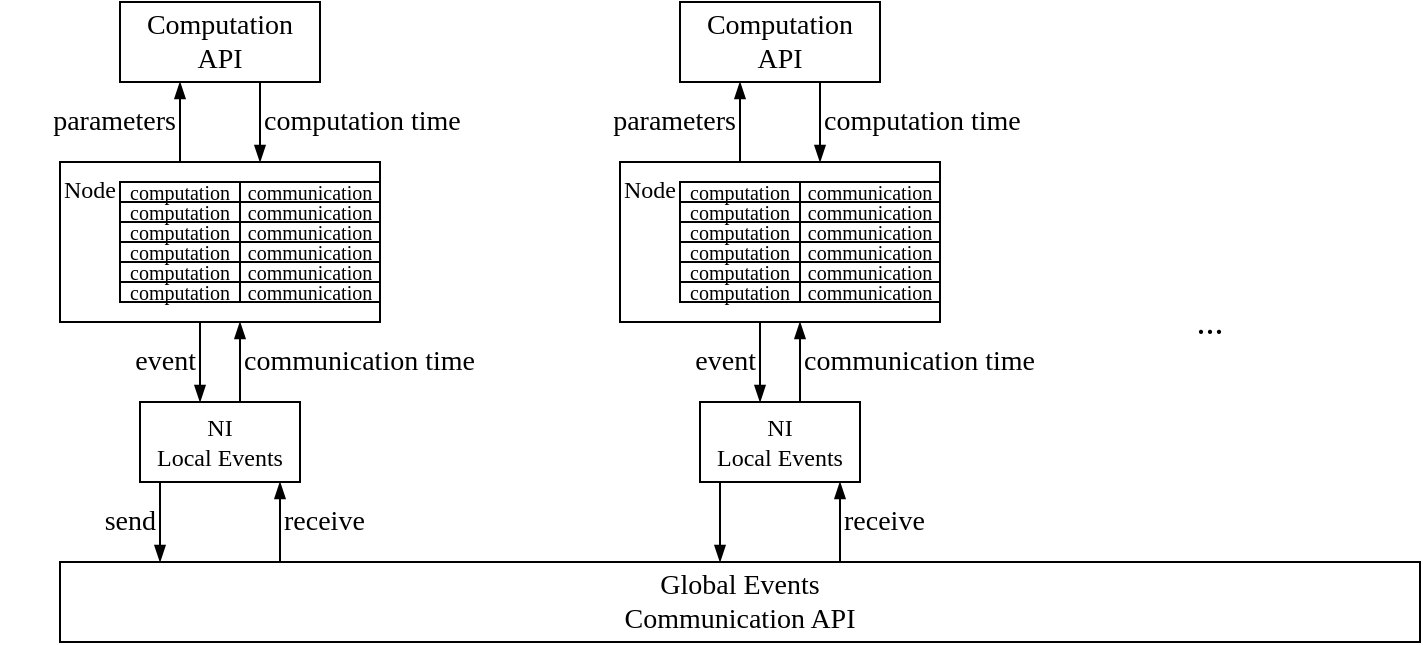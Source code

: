 <mxfile>
    <diagram id="xRf6SAPZhwbW-4TqMHHV" name="Page-1">
        <mxGraphModel dx="754" dy="411" grid="1" gridSize="10" guides="1" tooltips="1" connect="1" arrows="1" fold="1" page="1" pageScale="1" pageWidth="850" pageHeight="1100" background="#ffffff" math="0" shadow="0">
            <root>
                <mxCell id="0"/>
                <mxCell id="1" parent="0"/>
                <mxCell id="2" value="&lt;font style=&quot;font-size: 12px;&quot; face=&quot;Times New Roman&quot; color=&quot;#000000&quot;&gt;Node&lt;/font&gt;" style="rounded=0;whiteSpace=wrap;html=1;strokeColor=#000000;fillColor=none;align=left;verticalAlign=top;" vertex="1" parent="1">
                    <mxGeometry x="80" y="160" width="160" height="80" as="geometry"/>
                </mxCell>
                <mxCell id="4" value="" style="endArrow=blockThin;html=1;fontFamily=Times New Roman;fontSize=14;fontColor=#000000;strokeColor=#000000;endFill=1;" edge="1" parent="1">
                    <mxGeometry width="50" height="50" relative="1" as="geometry">
                        <mxPoint x="140" y="160" as="sourcePoint"/>
                        <mxPoint x="140" y="120" as="targetPoint"/>
                    </mxGeometry>
                </mxCell>
                <mxCell id="6" value="&lt;font style=&quot;font-size: 14px;&quot; face=&quot;Times New Roman&quot; color=&quot;#000000&quot;&gt;Computation API&lt;/font&gt;" style="rounded=0;whiteSpace=wrap;html=1;strokeColor=#000000;fillColor=none;" vertex="1" parent="1">
                    <mxGeometry x="110" y="80" width="100" height="40" as="geometry"/>
                </mxCell>
                <mxCell id="7" value="parameters" style="text;html=1;strokeColor=none;fillColor=none;align=right;verticalAlign=middle;whiteSpace=wrap;rounded=0;fontFamily=Times New Roman;fontSize=14;fontColor=#000000;" vertex="1" parent="1">
                    <mxGeometry x="60" y="130" width="80" height="20" as="geometry"/>
                </mxCell>
                <mxCell id="8" value="computation time" style="text;html=1;strokeColor=none;fillColor=none;align=left;verticalAlign=middle;whiteSpace=wrap;rounded=0;fontFamily=Times New Roman;fontSize=14;fontColor=#000000;" vertex="1" parent="1">
                    <mxGeometry x="180" y="130" width="110" height="20" as="geometry"/>
                </mxCell>
                <mxCell id="9" value="" style="endArrow=blockThin;html=1;fontFamily=Times New Roman;fontSize=14;fontColor=#000000;strokeColor=#000000;endFill=1;" edge="1" parent="1">
                    <mxGeometry width="50" height="50" relative="1" as="geometry">
                        <mxPoint x="180" y="120" as="sourcePoint"/>
                        <mxPoint x="180" y="160" as="targetPoint"/>
                    </mxGeometry>
                </mxCell>
                <mxCell id="10" value="" style="endArrow=blockThin;html=1;fontFamily=Times New Roman;fontSize=14;fontColor=#000000;strokeColor=#000000;endFill=1;" edge="1" parent="1">
                    <mxGeometry width="50" height="50" relative="1" as="geometry">
                        <mxPoint x="130" y="320" as="sourcePoint"/>
                        <mxPoint x="130" y="360" as="targetPoint"/>
                    </mxGeometry>
                </mxCell>
                <mxCell id="11" value="send" style="text;html=1;strokeColor=none;fillColor=none;align=right;verticalAlign=middle;whiteSpace=wrap;rounded=0;fontFamily=Times New Roman;fontSize=14;fontColor=#000000;" vertex="1" parent="1">
                    <mxGeometry x="50" y="330" width="80" height="20" as="geometry"/>
                </mxCell>
                <mxCell id="12" value="" style="endArrow=blockThin;html=1;fontFamily=Times New Roman;fontSize=14;fontColor=#000000;strokeColor=#000000;endFill=1;" edge="1" parent="1">
                    <mxGeometry width="50" height="50" relative="1" as="geometry">
                        <mxPoint x="190" y="360" as="sourcePoint"/>
                        <mxPoint x="190" y="320" as="targetPoint"/>
                    </mxGeometry>
                </mxCell>
                <mxCell id="13" value="receive" style="text;html=1;strokeColor=none;fillColor=none;align=left;verticalAlign=middle;whiteSpace=wrap;rounded=0;fontFamily=Times New Roman;fontSize=14;fontColor=#000000;" vertex="1" parent="1">
                    <mxGeometry x="190" y="330" width="110" height="20" as="geometry"/>
                </mxCell>
                <mxCell id="14" value="&lt;font style=&quot;font-size: 14px;&quot; face=&quot;Times New Roman&quot; color=&quot;#000000&quot;&gt;Global Events&lt;br&gt;Communication API&lt;/font&gt;" style="rounded=0;whiteSpace=wrap;html=1;strokeColor=#000000;fillColor=none;" vertex="1" parent="1">
                    <mxGeometry x="80" y="360" width="680" height="40" as="geometry"/>
                </mxCell>
                <mxCell id="20" value="" style="group" vertex="1" connectable="0" parent="1">
                    <mxGeometry x="110" y="170" width="130" height="10" as="geometry"/>
                </mxCell>
                <mxCell id="15" value="computation" style="rounded=0;whiteSpace=wrap;html=1;strokeColor=#000000;fontFamily=Times New Roman;fontSize=10;fontColor=#000000;fillColor=none;" vertex="1" parent="20">
                    <mxGeometry width="60" height="10" as="geometry"/>
                </mxCell>
                <mxCell id="16" value="&lt;font style=&quot;font-size: 10px;&quot;&gt;communication&lt;/font&gt;" style="rounded=0;whiteSpace=wrap;html=1;strokeColor=#000000;fontFamily=Times New Roman;fontSize=12;fontColor=#000000;fillColor=none;verticalAlign=middle;" vertex="1" parent="20">
                    <mxGeometry x="60" width="70" height="10" as="geometry"/>
                </mxCell>
                <mxCell id="21" value="" style="group" vertex="1" connectable="0" parent="1">
                    <mxGeometry x="110" y="180" width="130" height="10" as="geometry"/>
                </mxCell>
                <mxCell id="22" value="computation" style="rounded=0;whiteSpace=wrap;html=1;strokeColor=#000000;fontFamily=Times New Roman;fontSize=10;fontColor=#000000;fillColor=none;" vertex="1" parent="21">
                    <mxGeometry width="60" height="10" as="geometry"/>
                </mxCell>
                <mxCell id="23" value="&lt;font style=&quot;font-size: 10px;&quot;&gt;communication&lt;/font&gt;" style="rounded=0;whiteSpace=wrap;html=1;strokeColor=#000000;fontFamily=Times New Roman;fontSize=12;fontColor=#000000;fillColor=none;verticalAlign=middle;" vertex="1" parent="21">
                    <mxGeometry x="60" width="70" height="10" as="geometry"/>
                </mxCell>
                <mxCell id="24" value="" style="group" vertex="1" connectable="0" parent="1">
                    <mxGeometry x="110" y="190" width="130" height="10" as="geometry"/>
                </mxCell>
                <mxCell id="25" value="computation" style="rounded=0;whiteSpace=wrap;html=1;strokeColor=#000000;fontFamily=Times New Roman;fontSize=10;fontColor=#000000;fillColor=none;" vertex="1" parent="24">
                    <mxGeometry width="60" height="10" as="geometry"/>
                </mxCell>
                <mxCell id="26" value="&lt;font style=&quot;font-size: 10px;&quot;&gt;communication&lt;/font&gt;" style="rounded=0;whiteSpace=wrap;html=1;strokeColor=#000000;fontFamily=Times New Roman;fontSize=12;fontColor=#000000;fillColor=none;verticalAlign=middle;" vertex="1" parent="24">
                    <mxGeometry x="60" width="70" height="10" as="geometry"/>
                </mxCell>
                <mxCell id="27" value="" style="group" vertex="1" connectable="0" parent="1">
                    <mxGeometry x="110" y="200" width="130" height="10" as="geometry"/>
                </mxCell>
                <mxCell id="28" value="computation" style="rounded=0;whiteSpace=wrap;html=1;strokeColor=#000000;fontFamily=Times New Roman;fontSize=10;fontColor=#000000;fillColor=none;" vertex="1" parent="27">
                    <mxGeometry width="60" height="10" as="geometry"/>
                </mxCell>
                <mxCell id="29" value="&lt;font style=&quot;font-size: 10px;&quot;&gt;communication&lt;/font&gt;" style="rounded=0;whiteSpace=wrap;html=1;strokeColor=#000000;fontFamily=Times New Roman;fontSize=12;fontColor=#000000;fillColor=none;verticalAlign=middle;" vertex="1" parent="27">
                    <mxGeometry x="60" width="70" height="10" as="geometry"/>
                </mxCell>
                <mxCell id="30" value="" style="group" vertex="1" connectable="0" parent="1">
                    <mxGeometry x="110" y="210" width="130" height="10" as="geometry"/>
                </mxCell>
                <mxCell id="31" value="computation" style="rounded=0;whiteSpace=wrap;html=1;strokeColor=#000000;fontFamily=Times New Roman;fontSize=10;fontColor=#000000;fillColor=none;" vertex="1" parent="30">
                    <mxGeometry width="60" height="10" as="geometry"/>
                </mxCell>
                <mxCell id="32" value="&lt;font style=&quot;font-size: 10px;&quot;&gt;communication&lt;/font&gt;" style="rounded=0;whiteSpace=wrap;html=1;strokeColor=#000000;fontFamily=Times New Roman;fontSize=12;fontColor=#000000;fillColor=none;verticalAlign=middle;" vertex="1" parent="30">
                    <mxGeometry x="60" width="70" height="10" as="geometry"/>
                </mxCell>
                <mxCell id="33" value="" style="group" vertex="1" connectable="0" parent="1">
                    <mxGeometry x="110" y="220" width="130" height="10" as="geometry"/>
                </mxCell>
                <mxCell id="34" value="computation" style="rounded=0;whiteSpace=wrap;html=1;strokeColor=#000000;fontFamily=Times New Roman;fontSize=10;fontColor=#000000;fillColor=none;" vertex="1" parent="33">
                    <mxGeometry width="60" height="10" as="geometry"/>
                </mxCell>
                <mxCell id="35" value="&lt;font style=&quot;font-size: 10px;&quot;&gt;communication&lt;/font&gt;" style="rounded=0;whiteSpace=wrap;html=1;strokeColor=#000000;fontFamily=Times New Roman;fontSize=12;fontColor=#000000;fillColor=none;verticalAlign=middle;" vertex="1" parent="33">
                    <mxGeometry x="60" width="70" height="10" as="geometry"/>
                </mxCell>
                <mxCell id="36" value="&lt;font style=&quot;font-size: 12px;&quot; face=&quot;Times New Roman&quot; color=&quot;#000000&quot;&gt;NI&lt;br&gt;Local Events&lt;br&gt;&lt;/font&gt;" style="rounded=0;whiteSpace=wrap;html=1;strokeColor=#000000;fillColor=none;align=center;verticalAlign=middle;" vertex="1" parent="1">
                    <mxGeometry x="120" y="280" width="80" height="40" as="geometry"/>
                </mxCell>
                <mxCell id="45" value="" style="endArrow=blockThin;html=1;fontFamily=Times New Roman;fontSize=14;fontColor=#000000;strokeColor=#000000;endFill=1;" edge="1" parent="1">
                    <mxGeometry width="50" height="50" relative="1" as="geometry">
                        <mxPoint x="150" y="240" as="sourcePoint"/>
                        <mxPoint x="150" y="280" as="targetPoint"/>
                    </mxGeometry>
                </mxCell>
                <mxCell id="46" value="event" style="text;html=1;strokeColor=none;fillColor=none;align=right;verticalAlign=middle;whiteSpace=wrap;rounded=0;fontFamily=Times New Roman;fontSize=14;fontColor=#000000;" vertex="1" parent="1">
                    <mxGeometry x="70" y="250" width="80" height="20" as="geometry"/>
                </mxCell>
                <mxCell id="47" value="" style="endArrow=blockThin;html=1;fontFamily=Times New Roman;fontSize=14;fontColor=#000000;strokeColor=#000000;endFill=1;" edge="1" parent="1">
                    <mxGeometry width="50" height="50" relative="1" as="geometry">
                        <mxPoint x="170" y="280" as="sourcePoint"/>
                        <mxPoint x="170" y="240" as="targetPoint"/>
                    </mxGeometry>
                </mxCell>
                <mxCell id="48" value="communication time" style="text;html=1;strokeColor=none;fillColor=none;align=left;verticalAlign=middle;whiteSpace=wrap;rounded=0;fontFamily=Times New Roman;fontSize=14;fontColor=#000000;" vertex="1" parent="1">
                    <mxGeometry x="170" y="250" width="120" height="20" as="geometry"/>
                </mxCell>
                <mxCell id="49" value="&lt;font style=&quot;font-size: 12px;&quot; face=&quot;Times New Roman&quot; color=&quot;#000000&quot;&gt;Node&lt;/font&gt;" style="rounded=0;whiteSpace=wrap;html=1;strokeColor=#000000;fillColor=none;align=left;verticalAlign=top;" vertex="1" parent="1">
                    <mxGeometry x="360" y="160" width="160" height="80" as="geometry"/>
                </mxCell>
                <mxCell id="50" value="" style="endArrow=blockThin;html=1;fontFamily=Times New Roman;fontSize=14;fontColor=#000000;strokeColor=#000000;endFill=1;" edge="1" parent="1">
                    <mxGeometry width="50" height="50" relative="1" as="geometry">
                        <mxPoint x="420" y="160" as="sourcePoint"/>
                        <mxPoint x="420" y="120" as="targetPoint"/>
                    </mxGeometry>
                </mxCell>
                <mxCell id="51" value="&lt;font style=&quot;font-size: 14px;&quot; face=&quot;Times New Roman&quot; color=&quot;#000000&quot;&gt;Computation API&lt;/font&gt;" style="rounded=0;whiteSpace=wrap;html=1;strokeColor=#000000;fillColor=none;" vertex="1" parent="1">
                    <mxGeometry x="390" y="80" width="100" height="40" as="geometry"/>
                </mxCell>
                <mxCell id="52" value="parameters" style="text;html=1;strokeColor=none;fillColor=none;align=right;verticalAlign=middle;whiteSpace=wrap;rounded=0;fontFamily=Times New Roman;fontSize=14;fontColor=#000000;" vertex="1" parent="1">
                    <mxGeometry x="340" y="130" width="80" height="20" as="geometry"/>
                </mxCell>
                <mxCell id="53" value="computation time" style="text;html=1;strokeColor=none;fillColor=none;align=left;verticalAlign=middle;whiteSpace=wrap;rounded=0;fontFamily=Times New Roman;fontSize=14;fontColor=#000000;" vertex="1" parent="1">
                    <mxGeometry x="460" y="130" width="110" height="20" as="geometry"/>
                </mxCell>
                <mxCell id="54" value="" style="endArrow=blockThin;html=1;fontFamily=Times New Roman;fontSize=14;fontColor=#000000;strokeColor=#000000;endFill=1;" edge="1" parent="1">
                    <mxGeometry width="50" height="50" relative="1" as="geometry">
                        <mxPoint x="460" y="120" as="sourcePoint"/>
                        <mxPoint x="460" y="160" as="targetPoint"/>
                    </mxGeometry>
                </mxCell>
                <mxCell id="55" value="" style="endArrow=blockThin;html=1;fontFamily=Times New Roman;fontSize=14;fontColor=#000000;strokeColor=#000000;endFill=1;" edge="1" parent="1">
                    <mxGeometry width="50" height="50" relative="1" as="geometry">
                        <mxPoint x="410" y="320" as="sourcePoint"/>
                        <mxPoint x="410" y="360" as="targetPoint"/>
                    </mxGeometry>
                </mxCell>
                <mxCell id="56" value="" style="endArrow=blockThin;html=1;fontFamily=Times New Roman;fontSize=14;fontColor=#000000;strokeColor=#000000;endFill=1;" edge="1" parent="1">
                    <mxGeometry width="50" height="50" relative="1" as="geometry">
                        <mxPoint x="470" y="360" as="sourcePoint"/>
                        <mxPoint x="470" y="320" as="targetPoint"/>
                    </mxGeometry>
                </mxCell>
                <mxCell id="57" value="receive" style="text;html=1;strokeColor=none;fillColor=none;align=left;verticalAlign=middle;whiteSpace=wrap;rounded=0;fontFamily=Times New Roman;fontSize=14;fontColor=#000000;" vertex="1" parent="1">
                    <mxGeometry x="470" y="330" width="110" height="20" as="geometry"/>
                </mxCell>
                <mxCell id="58" value="" style="group" vertex="1" connectable="0" parent="1">
                    <mxGeometry x="390" y="170" width="130" height="10" as="geometry"/>
                </mxCell>
                <mxCell id="59" value="computation" style="rounded=0;whiteSpace=wrap;html=1;strokeColor=#000000;fontFamily=Times New Roman;fontSize=10;fontColor=#000000;fillColor=none;" vertex="1" parent="58">
                    <mxGeometry width="60" height="10" as="geometry"/>
                </mxCell>
                <mxCell id="60" value="&lt;font style=&quot;font-size: 10px;&quot;&gt;communication&lt;/font&gt;" style="rounded=0;whiteSpace=wrap;html=1;strokeColor=#000000;fontFamily=Times New Roman;fontSize=12;fontColor=#000000;fillColor=none;verticalAlign=middle;" vertex="1" parent="58">
                    <mxGeometry x="60" width="70" height="10" as="geometry"/>
                </mxCell>
                <mxCell id="61" value="" style="group" vertex="1" connectable="0" parent="1">
                    <mxGeometry x="390" y="180" width="130" height="10" as="geometry"/>
                </mxCell>
                <mxCell id="62" value="computation" style="rounded=0;whiteSpace=wrap;html=1;strokeColor=#000000;fontFamily=Times New Roman;fontSize=10;fontColor=#000000;fillColor=none;" vertex="1" parent="61">
                    <mxGeometry width="60" height="10" as="geometry"/>
                </mxCell>
                <mxCell id="63" value="&lt;font style=&quot;font-size: 10px;&quot;&gt;communication&lt;/font&gt;" style="rounded=0;whiteSpace=wrap;html=1;strokeColor=#000000;fontFamily=Times New Roman;fontSize=12;fontColor=#000000;fillColor=none;verticalAlign=middle;" vertex="1" parent="61">
                    <mxGeometry x="60" width="70" height="10" as="geometry"/>
                </mxCell>
                <mxCell id="64" value="" style="group" vertex="1" connectable="0" parent="1">
                    <mxGeometry x="390" y="190" width="130" height="10" as="geometry"/>
                </mxCell>
                <mxCell id="65" value="computation" style="rounded=0;whiteSpace=wrap;html=1;strokeColor=#000000;fontFamily=Times New Roman;fontSize=10;fontColor=#000000;fillColor=none;" vertex="1" parent="64">
                    <mxGeometry width="60" height="10" as="geometry"/>
                </mxCell>
                <mxCell id="66" value="&lt;font style=&quot;font-size: 10px;&quot;&gt;communication&lt;/font&gt;" style="rounded=0;whiteSpace=wrap;html=1;strokeColor=#000000;fontFamily=Times New Roman;fontSize=12;fontColor=#000000;fillColor=none;verticalAlign=middle;" vertex="1" parent="64">
                    <mxGeometry x="60" width="70" height="10" as="geometry"/>
                </mxCell>
                <mxCell id="67" value="" style="group" vertex="1" connectable="0" parent="1">
                    <mxGeometry x="390" y="200" width="130" height="10" as="geometry"/>
                </mxCell>
                <mxCell id="68" value="computation" style="rounded=0;whiteSpace=wrap;html=1;strokeColor=#000000;fontFamily=Times New Roman;fontSize=10;fontColor=#000000;fillColor=none;" vertex="1" parent="67">
                    <mxGeometry width="60" height="10" as="geometry"/>
                </mxCell>
                <mxCell id="69" value="&lt;font style=&quot;font-size: 10px;&quot;&gt;communication&lt;/font&gt;" style="rounded=0;whiteSpace=wrap;html=1;strokeColor=#000000;fontFamily=Times New Roman;fontSize=12;fontColor=#000000;fillColor=none;verticalAlign=middle;" vertex="1" parent="67">
                    <mxGeometry x="60" width="70" height="10" as="geometry"/>
                </mxCell>
                <mxCell id="70" value="" style="group" vertex="1" connectable="0" parent="1">
                    <mxGeometry x="390" y="210" width="130" height="10" as="geometry"/>
                </mxCell>
                <mxCell id="71" value="computation" style="rounded=0;whiteSpace=wrap;html=1;strokeColor=#000000;fontFamily=Times New Roman;fontSize=10;fontColor=#000000;fillColor=none;" vertex="1" parent="70">
                    <mxGeometry width="60" height="10" as="geometry"/>
                </mxCell>
                <mxCell id="72" value="&lt;font style=&quot;font-size: 10px;&quot;&gt;communication&lt;/font&gt;" style="rounded=0;whiteSpace=wrap;html=1;strokeColor=#000000;fontFamily=Times New Roman;fontSize=12;fontColor=#000000;fillColor=none;verticalAlign=middle;" vertex="1" parent="70">
                    <mxGeometry x="60" width="70" height="10" as="geometry"/>
                </mxCell>
                <mxCell id="73" value="" style="group" vertex="1" connectable="0" parent="1">
                    <mxGeometry x="390" y="220" width="130" height="10" as="geometry"/>
                </mxCell>
                <mxCell id="74" value="computation" style="rounded=0;whiteSpace=wrap;html=1;strokeColor=#000000;fontFamily=Times New Roman;fontSize=10;fontColor=#000000;fillColor=none;" vertex="1" parent="73">
                    <mxGeometry width="60" height="10" as="geometry"/>
                </mxCell>
                <mxCell id="75" value="&lt;font style=&quot;font-size: 10px;&quot;&gt;communication&lt;/font&gt;" style="rounded=0;whiteSpace=wrap;html=1;strokeColor=#000000;fontFamily=Times New Roman;fontSize=12;fontColor=#000000;fillColor=none;verticalAlign=middle;" vertex="1" parent="73">
                    <mxGeometry x="60" width="70" height="10" as="geometry"/>
                </mxCell>
                <mxCell id="76" value="&lt;font style=&quot;font-size: 12px;&quot; face=&quot;Times New Roman&quot; color=&quot;#000000&quot;&gt;NI&lt;br&gt;Local Events&lt;br&gt;&lt;/font&gt;" style="rounded=0;whiteSpace=wrap;html=1;strokeColor=#000000;fillColor=none;align=center;verticalAlign=middle;" vertex="1" parent="1">
                    <mxGeometry x="400" y="280" width="80" height="40" as="geometry"/>
                </mxCell>
                <mxCell id="77" value="" style="endArrow=blockThin;html=1;fontFamily=Times New Roman;fontSize=14;fontColor=#000000;strokeColor=#000000;endFill=1;" edge="1" parent="1">
                    <mxGeometry width="50" height="50" relative="1" as="geometry">
                        <mxPoint x="430" y="240" as="sourcePoint"/>
                        <mxPoint x="430" y="280" as="targetPoint"/>
                    </mxGeometry>
                </mxCell>
                <mxCell id="78" value="event" style="text;html=1;strokeColor=none;fillColor=none;align=right;verticalAlign=middle;whiteSpace=wrap;rounded=0;fontFamily=Times New Roman;fontSize=14;fontColor=#000000;" vertex="1" parent="1">
                    <mxGeometry x="350" y="250" width="80" height="20" as="geometry"/>
                </mxCell>
                <mxCell id="79" value="" style="endArrow=blockThin;html=1;fontFamily=Times New Roman;fontSize=14;fontColor=#000000;strokeColor=#000000;endFill=1;" edge="1" parent="1">
                    <mxGeometry width="50" height="50" relative="1" as="geometry">
                        <mxPoint x="450" y="280" as="sourcePoint"/>
                        <mxPoint x="450" y="240" as="targetPoint"/>
                    </mxGeometry>
                </mxCell>
                <mxCell id="80" value="communication time" style="text;html=1;strokeColor=none;fillColor=none;align=left;verticalAlign=middle;whiteSpace=wrap;rounded=0;fontFamily=Times New Roman;fontSize=14;fontColor=#000000;" vertex="1" parent="1">
                    <mxGeometry x="450" y="250" width="120" height="20" as="geometry"/>
                </mxCell>
                <mxCell id="81" value="&lt;font style=&quot;font-size: 18px;&quot;&gt;...&lt;/font&gt;" style="text;html=1;strokeColor=none;fillColor=none;align=center;verticalAlign=middle;whiteSpace=wrap;rounded=0;fontFamily=Times New Roman;fontSize=14;fontColor=#000000;" vertex="1" parent="1">
                    <mxGeometry x="600" y="230" width="110" height="20" as="geometry"/>
                </mxCell>
            </root>
        </mxGraphModel>
    </diagram>
</mxfile>